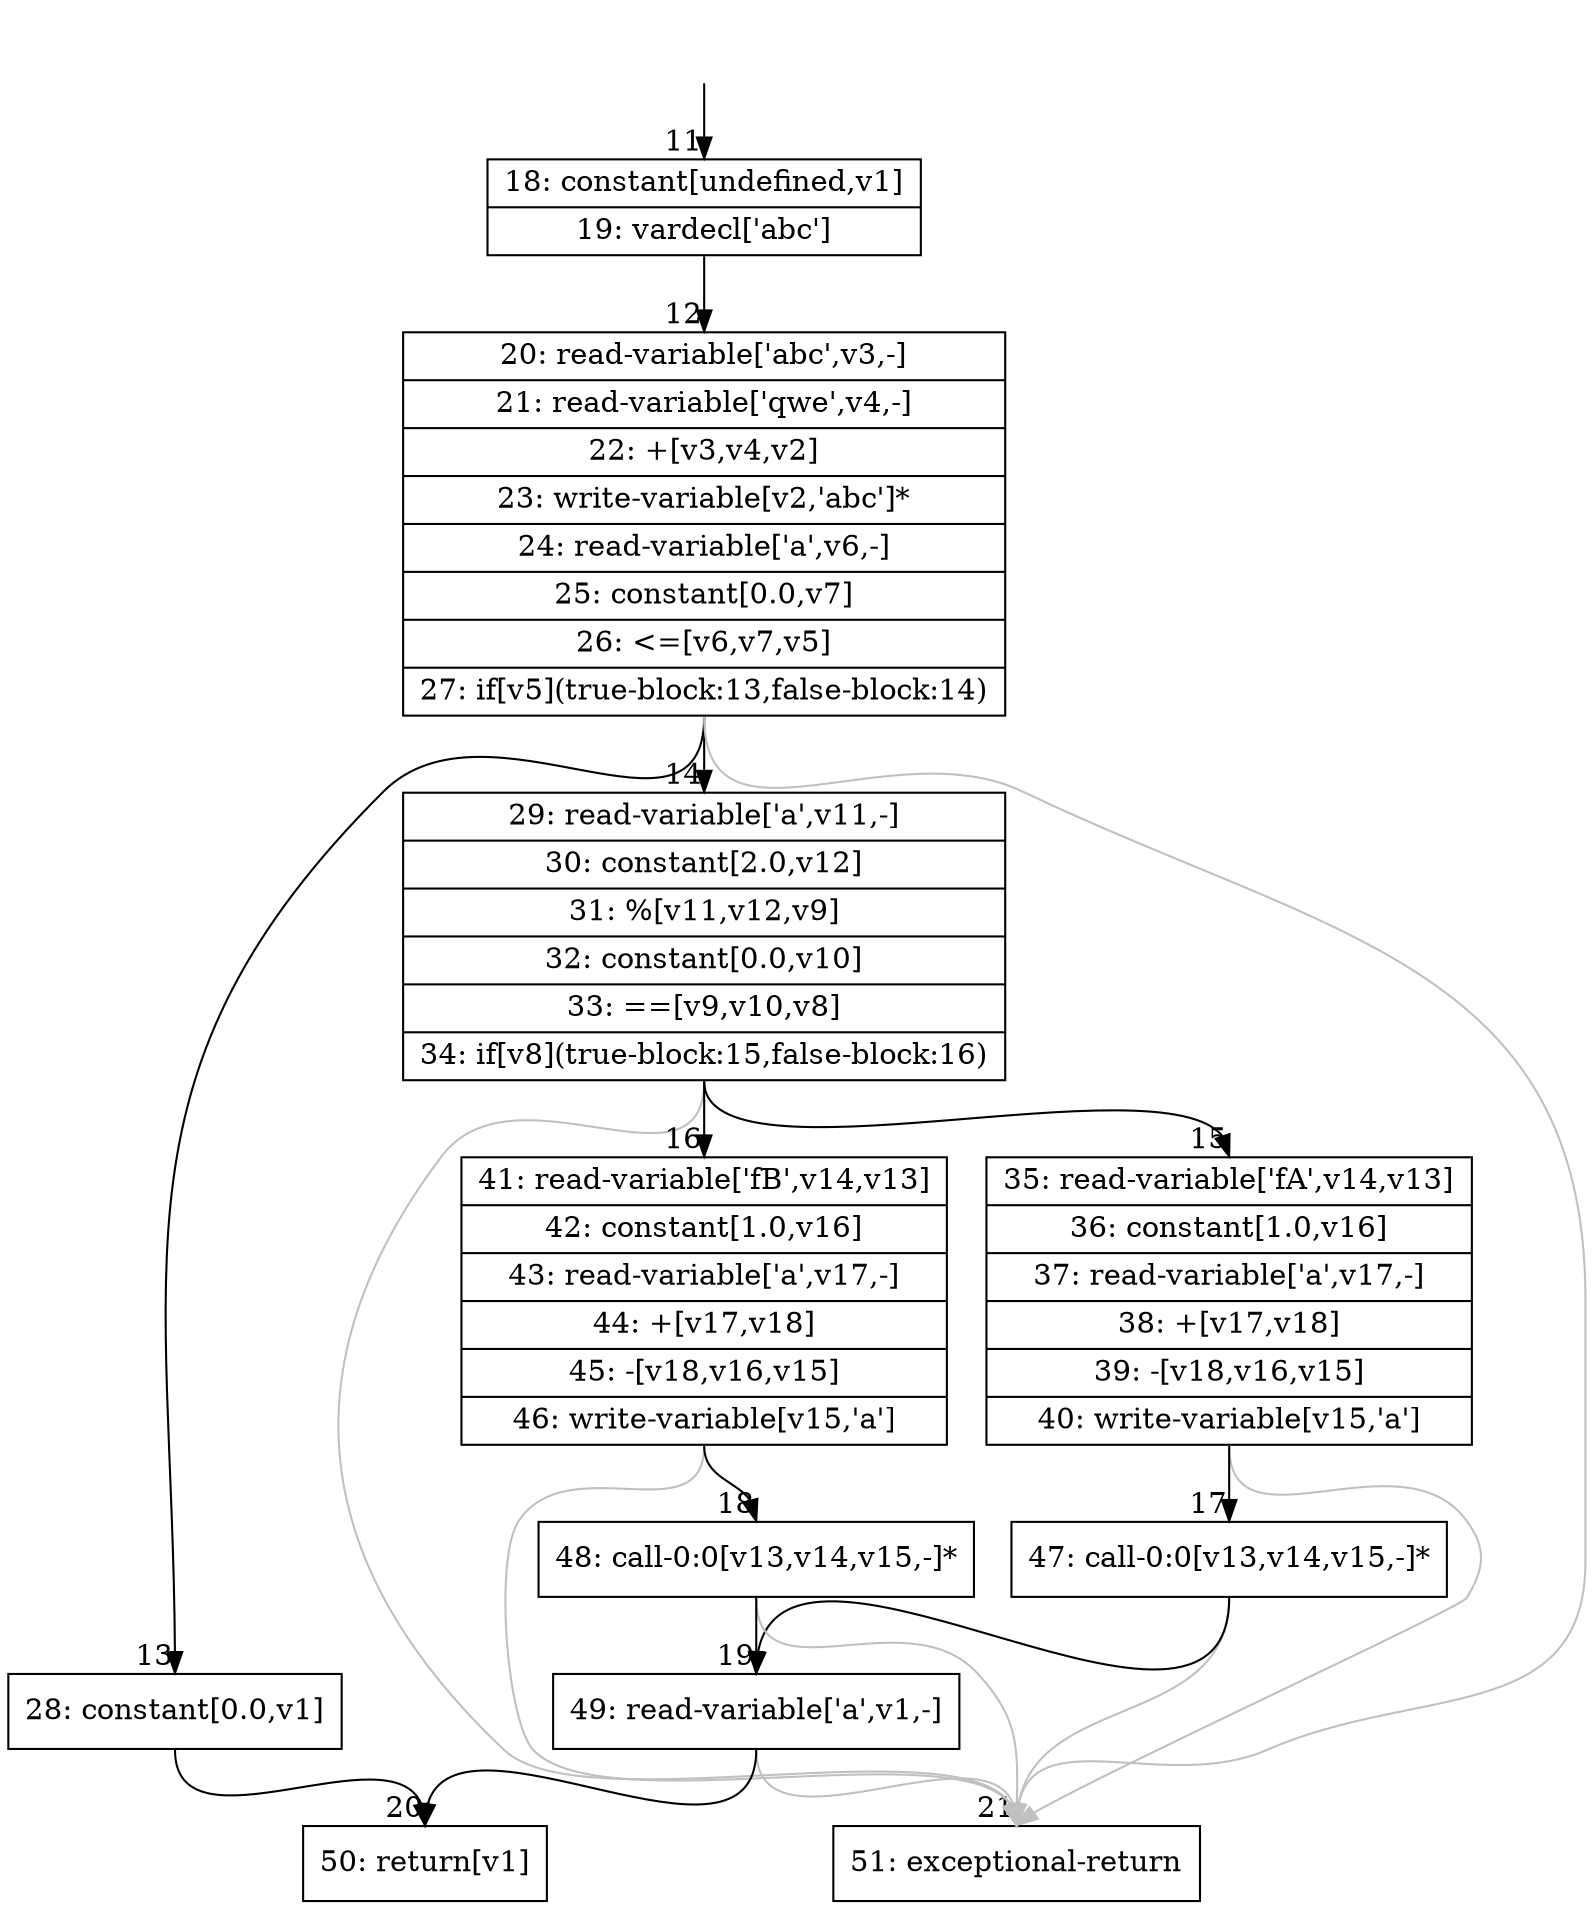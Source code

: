 digraph {
rankdir="TD"
BB_entry1[shape=none,label=""];
BB_entry1 -> BB11 [tailport=s, headport=n, headlabel="    11"]
BB11 [shape=record label="{18: constant[undefined,v1]|19: vardecl['abc']}" ] 
BB11 -> BB12 [tailport=s, headport=n, headlabel="      12"]
BB12 [shape=record label="{20: read-variable['abc',v3,-]|21: read-variable['qwe',v4,-]|22: +[v3,v4,v2]|23: write-variable[v2,'abc']*|24: read-variable['a',v6,-]|25: constant[0.0,v7]|26: \<=[v6,v7,v5]|27: if[v5](true-block:13,false-block:14)}" ] 
BB12 -> BB13 [tailport=s, headport=n, headlabel="      13"]
BB12 -> BB14 [tailport=s, headport=n, headlabel="      14"]
BB12 -> BB21 [tailport=s, headport=n, color=gray, headlabel="      21"]
BB13 [shape=record label="{28: constant[0.0,v1]}" ] 
BB13 -> BB20 [tailport=s, headport=n, headlabel="      20"]
BB14 [shape=record label="{29: read-variable['a',v11,-]|30: constant[2.0,v12]|31: %[v11,v12,v9]|32: constant[0.0,v10]|33: ==[v9,v10,v8]|34: if[v8](true-block:15,false-block:16)}" ] 
BB14 -> BB15 [tailport=s, headport=n, headlabel="      15"]
BB14 -> BB16 [tailport=s, headport=n, headlabel="      16"]
BB14 -> BB21 [tailport=s, headport=n, color=gray]
BB15 [shape=record label="{35: read-variable['fA',v14,v13]|36: constant[1.0,v16]|37: read-variable['a',v17,-]|38: +[v17,v18]|39: -[v18,v16,v15]|40: write-variable[v15,'a']}" ] 
BB15 -> BB17 [tailport=s, headport=n, headlabel="      17"]
BB15 -> BB21 [tailport=s, headport=n, color=gray]
BB16 [shape=record label="{41: read-variable['fB',v14,v13]|42: constant[1.0,v16]|43: read-variable['a',v17,-]|44: +[v17,v18]|45: -[v18,v16,v15]|46: write-variable[v15,'a']}" ] 
BB16 -> BB18 [tailport=s, headport=n, headlabel="      18"]
BB16 -> BB21 [tailport=s, headport=n, color=gray]
BB17 [shape=record label="{47: call-0:0[v13,v14,v15,-]*}" ] 
BB17 -> BB19 [tailport=s, headport=n, headlabel="      19"]
BB17 -> BB21 [tailport=s, headport=n, color=gray]
BB18 [shape=record label="{48: call-0:0[v13,v14,v15,-]*}" ] 
BB18 -> BB19 [tailport=s, headport=n]
BB18 -> BB21 [tailport=s, headport=n, color=gray]
BB19 [shape=record label="{49: read-variable['a',v1,-]}" ] 
BB19 -> BB20 [tailport=s, headport=n]
BB19 -> BB21 [tailport=s, headport=n, color=gray]
BB20 [shape=record label="{50: return[v1]}" ] 
BB21 [shape=record label="{51: exceptional-return}" ] 
}
